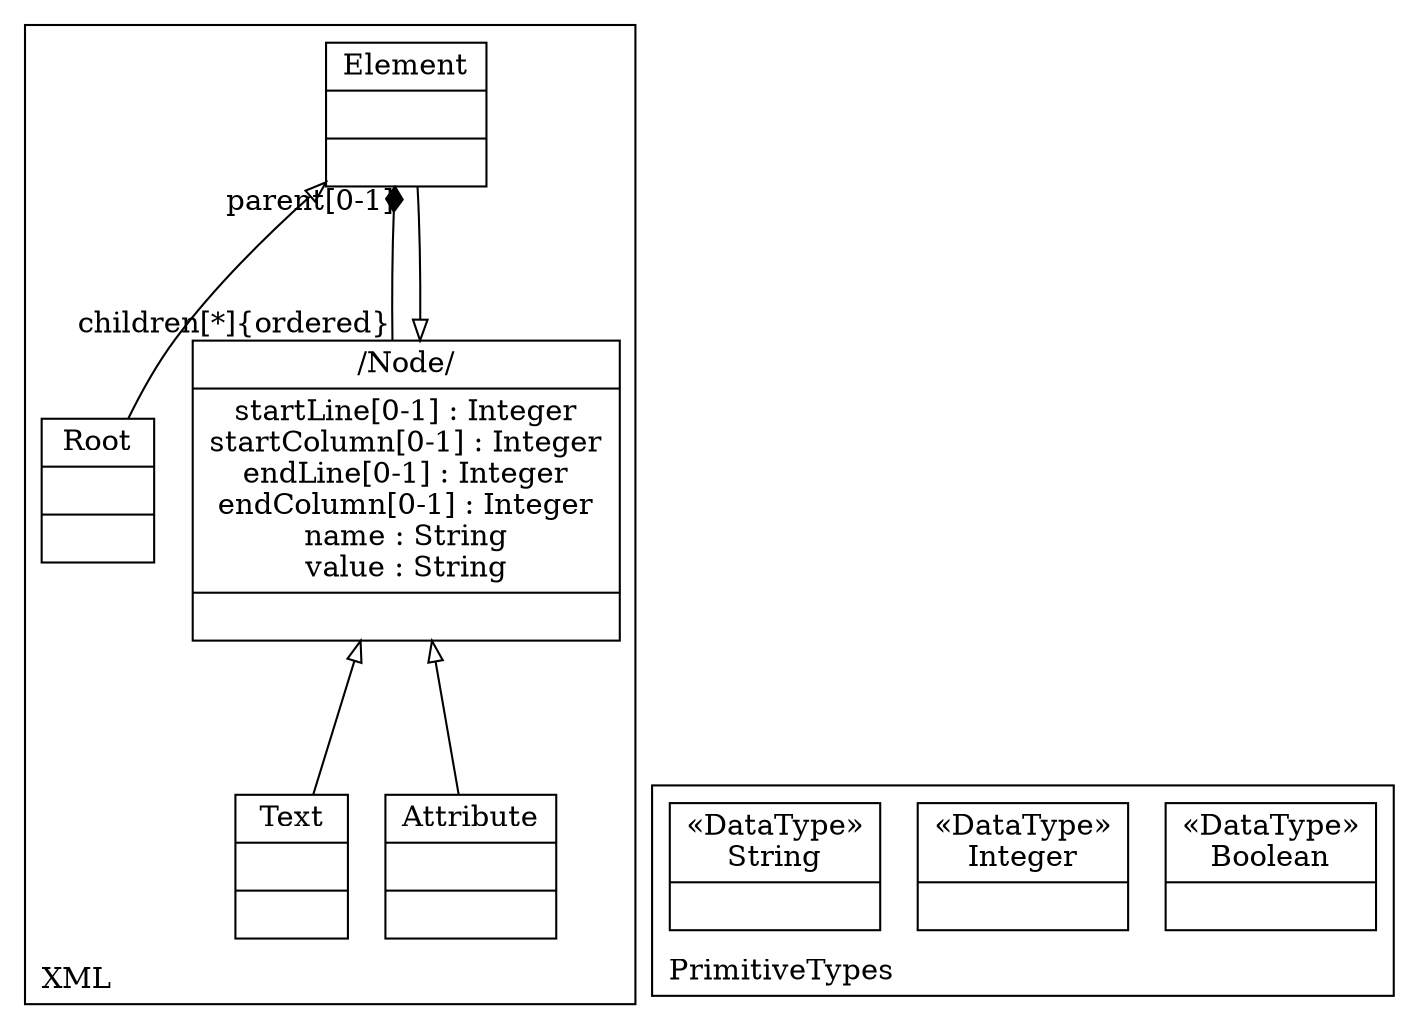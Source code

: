 digraph "KM3 Model in DOT" {
graph[rankdir=BT,labeljust=l,labelloc=t,nodeSep=0.75,compound=true];
 subgraph "cluster_XML"{
labelloc=t
color=black
label=XML
 node[shape=record];
"Node"[label="{/Node/|startLine[0-1] : Integer\nstartColumn[0-1] : Integer\nendLine[0-1] : Integer\nendColumn[0-1] : Integer\nname : String\nvalue : String| }"]
 "Node"->Element[arrowhead=diamond,arrowtail=none,headlabel="parent[0-1]",taillabel="children[*]{ordered}",group=Element,minlen=2,constraint=true,]
;
 node[shape=record];
Attribute[label="{Attribute| | }"]
 Attribute->"Node"[arrowhead=onormal,group="Node",minlen=2,constraint=true,]
;
 node[shape=record];
Text[label="{Text| | }"]
 Text->"Node"[arrowhead=onormal,group="Node",minlen=2,constraint=true,]
;
 node[shape=record];
Element[label="{Element| | }"]
 Element->"Node"[arrowhead=onormal,group="Node",minlen=2,constraint=true,]
;
 node[shape=record];
Root[label="{Root| | }"]
 Root->Element[arrowhead=onormal,group=Element,minlen=2,constraint=true,]
;

} subgraph "cluster_PrimitiveTypes"{
labelloc=t
color=black
label=PrimitiveTypes
 node[shape=record];
Boolean[label="{&#171;DataType&#187;\nBoolean|}"]
;
 node[shape=record];
Integer[label="{&#171;DataType&#187;\nInteger|}"]
;
 node[shape=record];
String[label="{&#171;DataType&#187;\nString|}"]
;

}
}